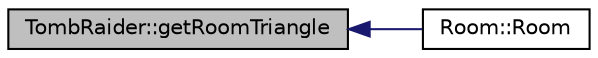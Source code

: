 digraph "TombRaider::getRoomTriangle"
{
 // INTERACTIVE_SVG=YES
  edge [fontname="Helvetica",fontsize="10",labelfontname="Helvetica",labelfontsize="10"];
  node [fontname="Helvetica",fontsize="10",shape=record];
  rankdir="LR";
  Node1 [label="TombRaider::getRoomTriangle",height=0.2,width=0.4,color="black", fillcolor="grey75", style="filled" fontcolor="black"];
  Node1 -> Node2 [dir="back",color="midnightblue",fontsize="10",style="solid",fontname="Helvetica"];
  Node2 [label="Room::Room",height=0.2,width=0.4,color="black", fillcolor="white", style="filled",URL="$class_room.html#a8a01c39d831d08c12bc38ecb3730b1c3"];
}
